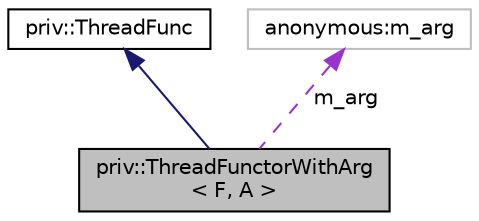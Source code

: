 digraph "priv::ThreadFunctorWithArg&lt; F, A &gt;"
{
 // LATEX_PDF_SIZE
  edge [fontname="Helvetica",fontsize="10",labelfontname="Helvetica",labelfontsize="10"];
  node [fontname="Helvetica",fontsize="10",shape=record];
  Node1 [label="priv::ThreadFunctorWithArg\l\< F, A \>",height=0.2,width=0.4,color="black", fillcolor="grey75", style="filled", fontcolor="black",tooltip=" "];
  Node2 -> Node1 [dir="back",color="midnightblue",fontsize="10",style="solid",fontname="Helvetica"];
  Node2 [label="priv::ThreadFunc",height=0.2,width=0.4,color="black", fillcolor="white", style="filled",URL="$structpriv_1_1ThreadFunc.html",tooltip=" "];
  Node3 -> Node1 [dir="back",color="darkorchid3",fontsize="10",style="dashed",label=" m_arg" ,fontname="Helvetica"];
  Node3 [label="anonymous:m_arg",height=0.2,width=0.4,color="grey75", fillcolor="white", style="filled",tooltip=" "];
}
